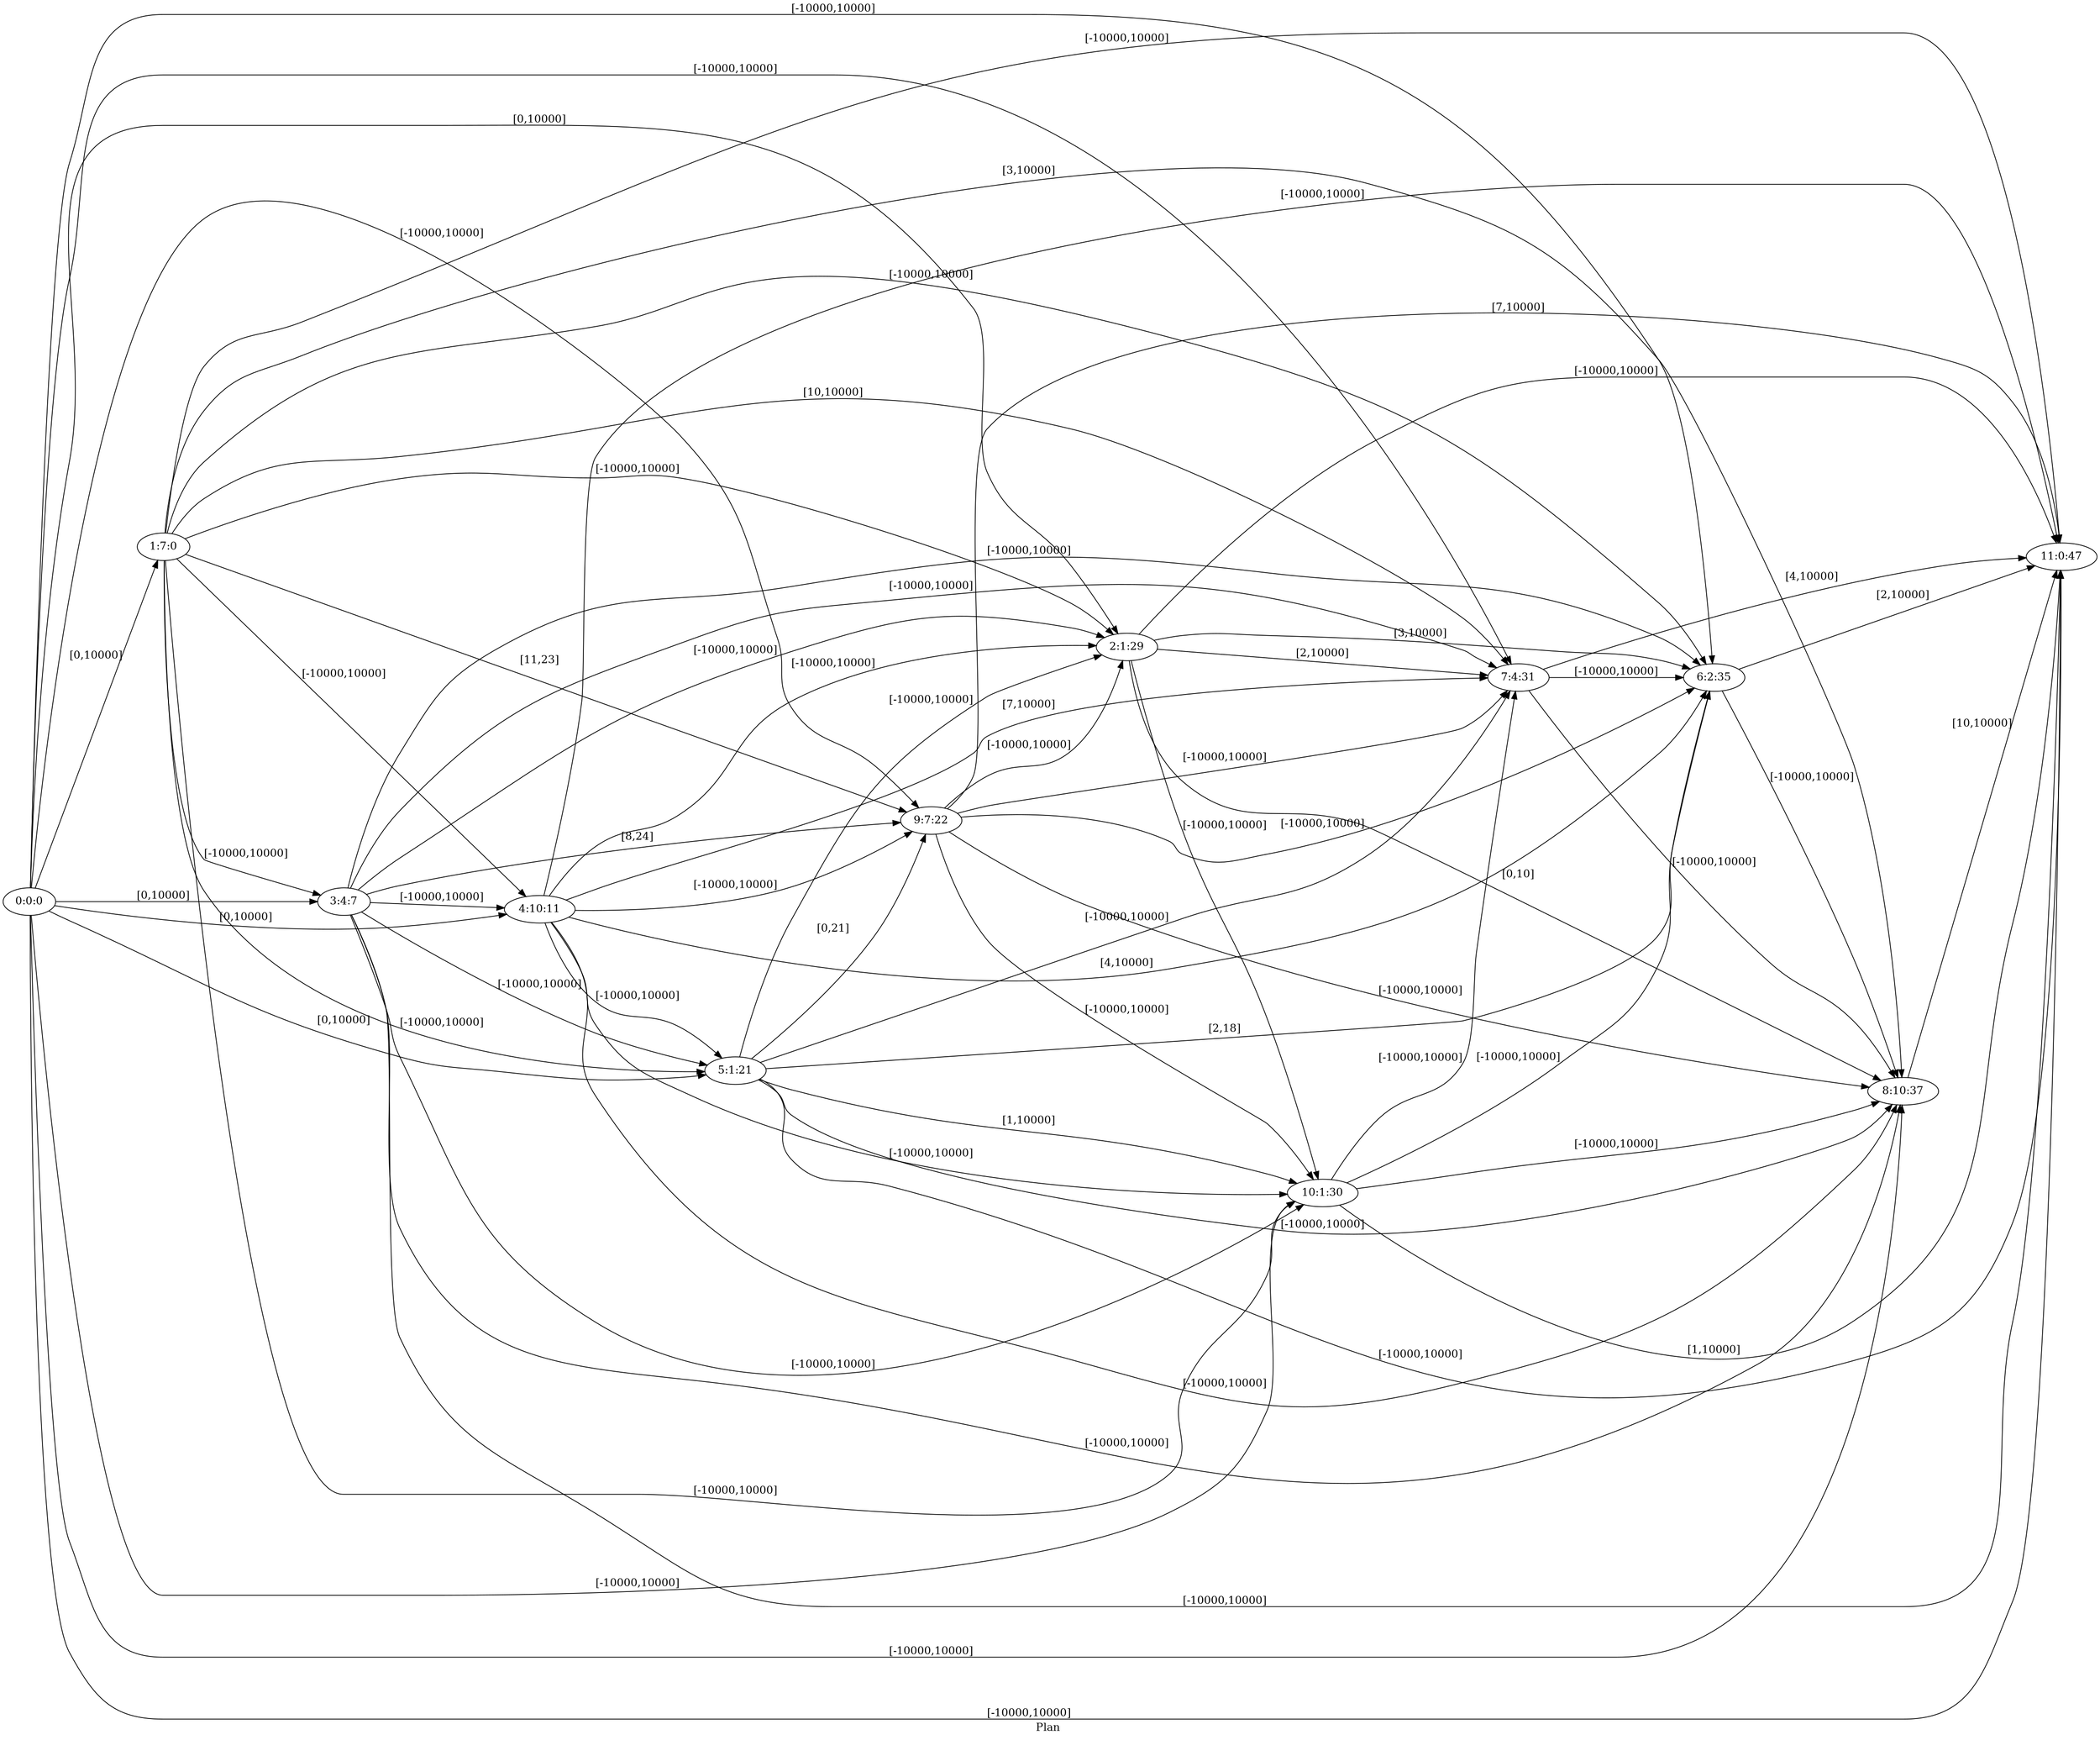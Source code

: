 digraph G {
 rankdir = LR;
 nodesep = .45; 
 size = 30;
label="Plan ";
 fldt = 0.214853;
"0:0:0"->"1:7:0"[ label = "[0,10000]"];
"0:0:0"->"2:1:29"[ label = "[0,10000]"];
"0:0:0"->"3:4:7"[ label = "[0,10000]"];
"0:0:0"->"4:10:11"[ label = "[0,10000]"];
"0:0:0"->"5:1:21"[ label = "[0,10000]"];
"0:0:0"->"6:2:35"[ label = "[-10000,10000]"];
"0:0:0"->"7:4:31"[ label = "[-10000,10000]"];
"0:0:0"->"8:10:37"[ label = "[-10000,10000]"];
"0:0:0"->"9:7:22"[ label = "[-10000,10000]"];
"0:0:0"->"10:1:30"[ label = "[-10000,10000]"];
"0:0:0"->"11:0:47"[ label = "[-10000,10000]"];
"1:7:0"->"2:1:29"[ label = "[-10000,10000]"];
"1:7:0"->"3:4:7"[ label = "[-10000,10000]"];
"1:7:0"->"4:10:11"[ label = "[-10000,10000]"];
"1:7:0"->"5:1:21"[ label = "[-10000,10000]"];
"1:7:0"->"6:2:35"[ label = "[-10000,10000]"];
"1:7:0"->"7:4:31"[ label = "[10,10000]"];
"1:7:0"->"8:10:37"[ label = "[3,10000]"];
"1:7:0"->"9:7:22"[ label = "[11,23]"];
"1:7:0"->"10:1:30"[ label = "[-10000,10000]"];
"1:7:0"->"11:0:47"[ label = "[-10000,10000]"];
"2:1:29"->"6:2:35"[ label = "[3,10000]"];
"2:1:29"->"7:4:31"[ label = "[2,10000]"];
"2:1:29"->"8:10:37"[ label = "[0,10]"];
"2:1:29"->"10:1:30"[ label = "[-10000,10000]"];
"2:1:29"->"11:0:47"[ label = "[-10000,10000]"];
"3:4:7"->"2:1:29"[ label = "[-10000,10000]"];
"3:4:7"->"4:10:11"[ label = "[-10000,10000]"];
"3:4:7"->"5:1:21"[ label = "[-10000,10000]"];
"3:4:7"->"6:2:35"[ label = "[-10000,10000]"];
"3:4:7"->"7:4:31"[ label = "[-10000,10000]"];
"3:4:7"->"8:10:37"[ label = "[-10000,10000]"];
"3:4:7"->"9:7:22"[ label = "[8,24]"];
"3:4:7"->"10:1:30"[ label = "[-10000,10000]"];
"3:4:7"->"11:0:47"[ label = "[-10000,10000]"];
"4:10:11"->"2:1:29"[ label = "[-10000,10000]"];
"4:10:11"->"5:1:21"[ label = "[-10000,10000]"];
"4:10:11"->"6:2:35"[ label = "[4,10000]"];
"4:10:11"->"7:4:31"[ label = "[7,10000]"];
"4:10:11"->"8:10:37"[ label = "[-10000,10000]"];
"4:10:11"->"9:7:22"[ label = "[-10000,10000]"];
"4:10:11"->"10:1:30"[ label = "[-10000,10000]"];
"4:10:11"->"11:0:47"[ label = "[-10000,10000]"];
"5:1:21"->"2:1:29"[ label = "[-10000,10000]"];
"5:1:21"->"6:2:35"[ label = "[2,18]"];
"5:1:21"->"7:4:31"[ label = "[-10000,10000]"];
"5:1:21"->"8:10:37"[ label = "[-10000,10000]"];
"5:1:21"->"9:7:22"[ label = "[0,21]"];
"5:1:21"->"10:1:30"[ label = "[1,10000]"];
"5:1:21"->"11:0:47"[ label = "[-10000,10000]"];
"6:2:35"->"8:10:37"[ label = "[-10000,10000]"];
"6:2:35"->"11:0:47"[ label = "[2,10000]"];
"7:4:31"->"6:2:35"[ label = "[-10000,10000]"];
"7:4:31"->"8:10:37"[ label = "[-10000,10000]"];
"7:4:31"->"11:0:47"[ label = "[4,10000]"];
"8:10:37"->"11:0:47"[ label = "[10,10000]"];
"9:7:22"->"2:1:29"[ label = "[-10000,10000]"];
"9:7:22"->"6:2:35"[ label = "[-10000,10000]"];
"9:7:22"->"7:4:31"[ label = "[-10000,10000]"];
"9:7:22"->"8:10:37"[ label = "[-10000,10000]"];
"9:7:22"->"10:1:30"[ label = "[-10000,10000]"];
"9:7:22"->"11:0:47"[ label = "[7,10000]"];
"10:1:30"->"6:2:35"[ label = "[-10000,10000]"];
"10:1:30"->"7:4:31"[ label = "[-10000,10000]"];
"10:1:30"->"8:10:37"[ label = "[-10000,10000]"];
"10:1:30"->"11:0:47"[ label = "[1,10000]"];
}
